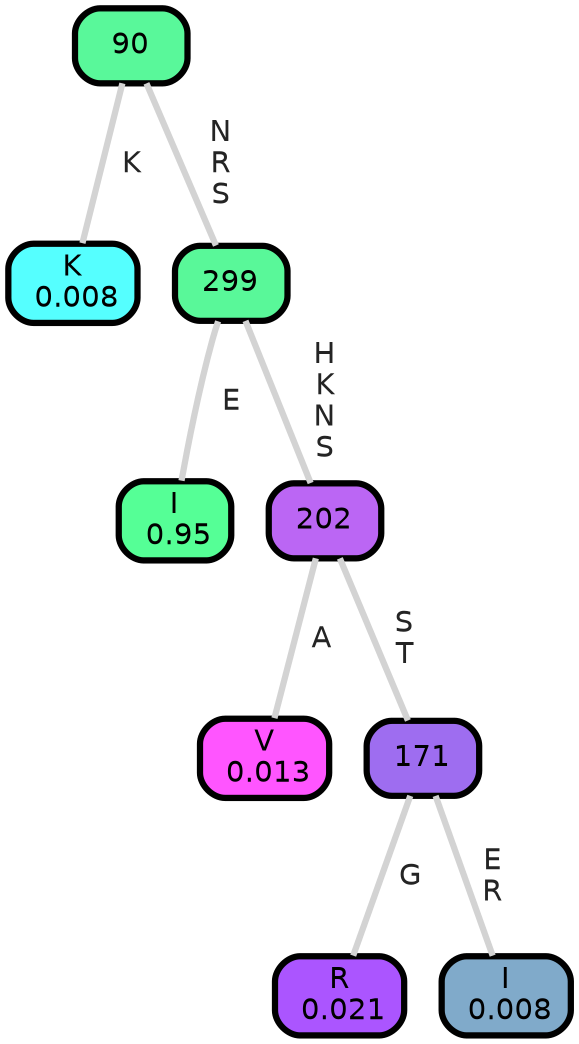 graph Tree {
node [shape=box, style="filled, rounded",color="black",penwidth="3",fontcolor="black",                 fontname=helvetica] ;
graph [ranksep="0 equally", splines=straight,                 bgcolor=transparent, dpi=200] ;
edge [fontname=helvetica, fontweight=bold,fontcolor=grey14,color=lightgray] ;
0 [label="K
 0.008", fillcolor="#55ffff"] ;
1 [label="90", fillcolor="#59f89a"] ;
2 [label="I
 0.95", fillcolor="#55ff96"] ;
3 [label="299", fillcolor="#59f899"] ;
4 [label="V
 0.013", fillcolor="#ff55ff"] ;
5 [label="202", fillcolor="#bb66f4"] ;
6 [label="R
 0.021", fillcolor="#ab55ff"] ;
7 [label="171", fillcolor="#9e6df0"] ;
8 [label="I
 0.008", fillcolor="#80aaca"] ;
1 -- 0 [label=" K",penwidth=3] ;
1 -- 3 [label=" N\n R\n S",penwidth=3] ;
3 -- 2 [label=" E",penwidth=3] ;
3 -- 5 [label=" H\n K\n N\n S",penwidth=3] ;
5 -- 4 [label=" A",penwidth=3] ;
5 -- 7 [label=" S\n T",penwidth=3] ;
7 -- 6 [label=" G",penwidth=3] ;
7 -- 8 [label=" E\n R",penwidth=3] ;
{rank = same;}}
